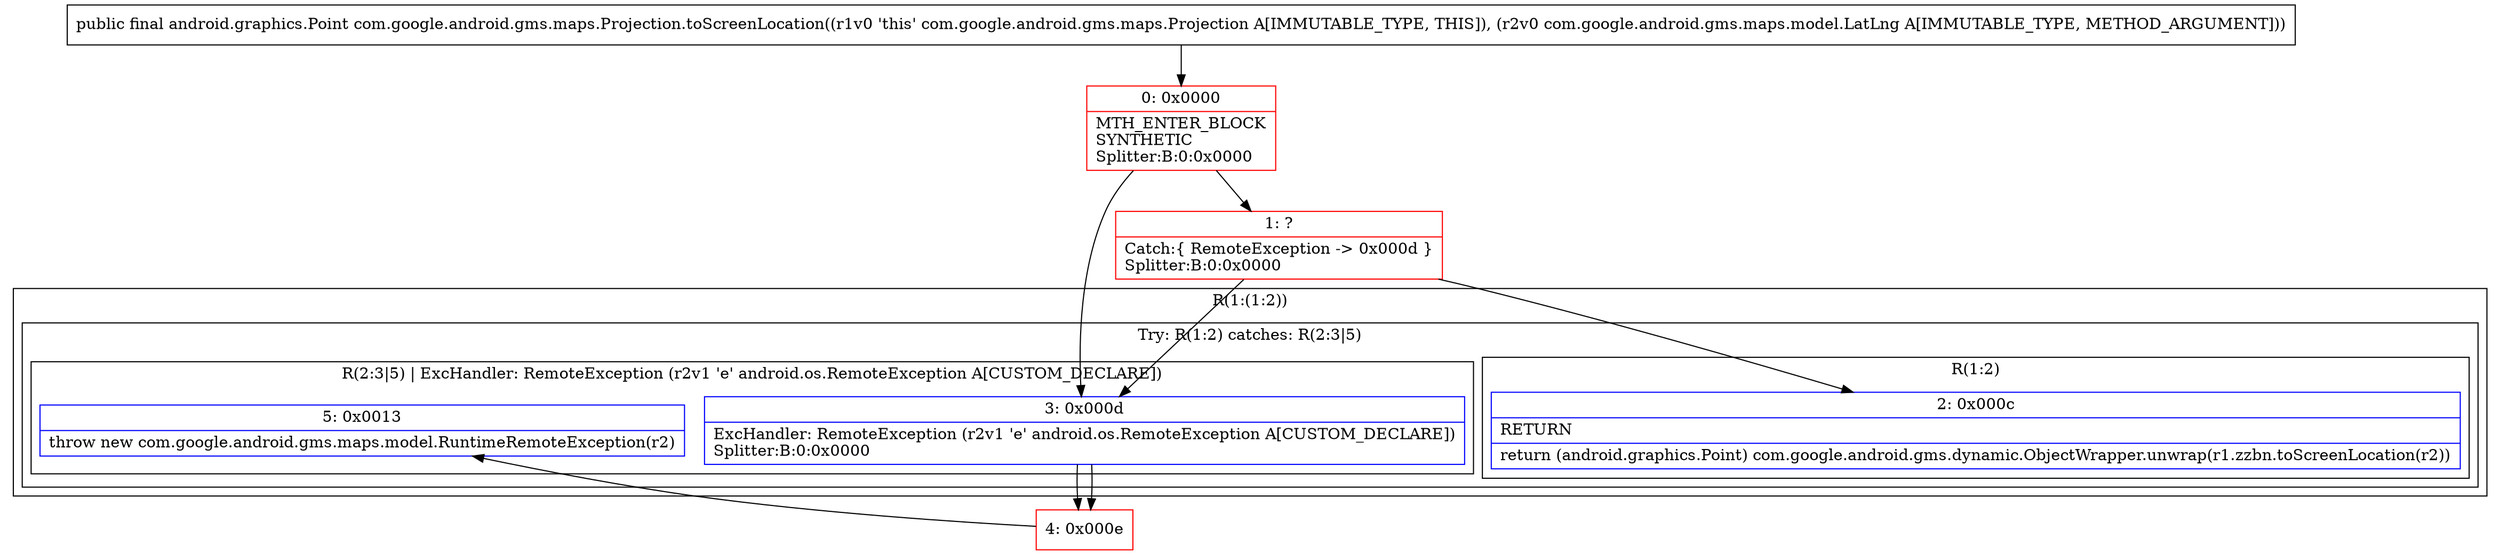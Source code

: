 digraph "CFG forcom.google.android.gms.maps.Projection.toScreenLocation(Lcom\/google\/android\/gms\/maps\/model\/LatLng;)Landroid\/graphics\/Point;" {
subgraph cluster_Region_889642629 {
label = "R(1:(1:2))";
node [shape=record,color=blue];
subgraph cluster_TryCatchRegion_364863111 {
label = "Try: R(1:2) catches: R(2:3|5)";
node [shape=record,color=blue];
subgraph cluster_Region_626046847 {
label = "R(1:2)";
node [shape=record,color=blue];
Node_2 [shape=record,label="{2\:\ 0x000c|RETURN\l|return (android.graphics.Point) com.google.android.gms.dynamic.ObjectWrapper.unwrap(r1.zzbn.toScreenLocation(r2))\l}"];
}
subgraph cluster_Region_679100238 {
label = "R(2:3|5) | ExcHandler: RemoteException (r2v1 'e' android.os.RemoteException A[CUSTOM_DECLARE])\l";
node [shape=record,color=blue];
Node_3 [shape=record,label="{3\:\ 0x000d|ExcHandler: RemoteException (r2v1 'e' android.os.RemoteException A[CUSTOM_DECLARE])\lSplitter:B:0:0x0000\l}"];
Node_5 [shape=record,label="{5\:\ 0x0013|throw new com.google.android.gms.maps.model.RuntimeRemoteException(r2)\l}"];
}
}
}
subgraph cluster_Region_679100238 {
label = "R(2:3|5) | ExcHandler: RemoteException (r2v1 'e' android.os.RemoteException A[CUSTOM_DECLARE])\l";
node [shape=record,color=blue];
Node_3 [shape=record,label="{3\:\ 0x000d|ExcHandler: RemoteException (r2v1 'e' android.os.RemoteException A[CUSTOM_DECLARE])\lSplitter:B:0:0x0000\l}"];
Node_5 [shape=record,label="{5\:\ 0x0013|throw new com.google.android.gms.maps.model.RuntimeRemoteException(r2)\l}"];
}
Node_0 [shape=record,color=red,label="{0\:\ 0x0000|MTH_ENTER_BLOCK\lSYNTHETIC\lSplitter:B:0:0x0000\l}"];
Node_1 [shape=record,color=red,label="{1\:\ ?|Catch:\{ RemoteException \-\> 0x000d \}\lSplitter:B:0:0x0000\l}"];
Node_4 [shape=record,color=red,label="{4\:\ 0x000e}"];
MethodNode[shape=record,label="{public final android.graphics.Point com.google.android.gms.maps.Projection.toScreenLocation((r1v0 'this' com.google.android.gms.maps.Projection A[IMMUTABLE_TYPE, THIS]), (r2v0 com.google.android.gms.maps.model.LatLng A[IMMUTABLE_TYPE, METHOD_ARGUMENT])) }"];
MethodNode -> Node_0;
Node_3 -> Node_4;
Node_3 -> Node_4;
Node_0 -> Node_1;
Node_0 -> Node_3;
Node_1 -> Node_2;
Node_1 -> Node_3;
Node_4 -> Node_5;
}

